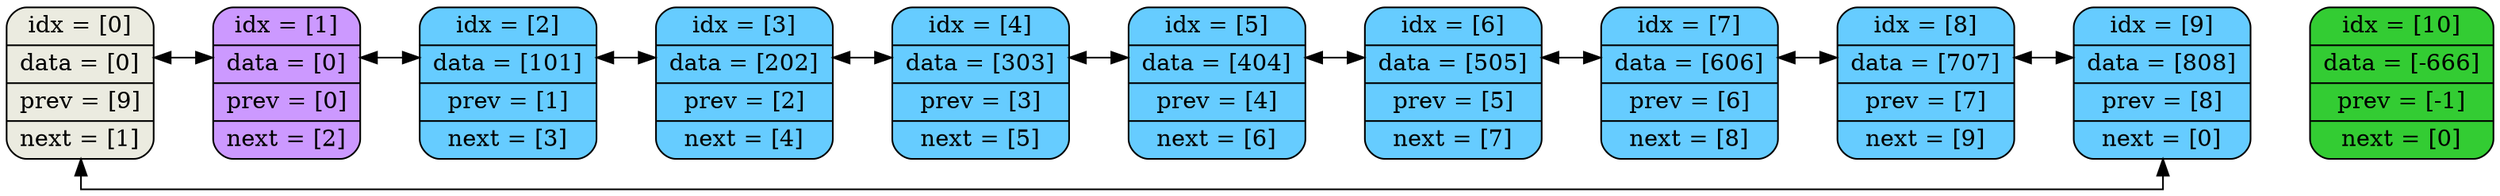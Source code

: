 digraph G {
	rankdir=LR;
	splines=ortho;
	node [shape=octagon; style="filled"; fillcolor="#ff8080"];
	element0 [shape=Mrecord; style="filled"; fillcolor="#ebebe0"; label = "idx = [0] | data = [0] | prev = [9] | next = [1] "];
	element1 [shape=Mrecord; style="filled"; fillcolor="#cc99ff"; label = "idx = [1] | data = [0] | prev = [0] | next = [2] "];
	element2 [shape=Mrecord; style="filled"; fillcolor="#66ccff"; label = "idx = [2] | data = [101] | prev = [1] | next = [3] "];
	element3 [shape=Mrecord; style="filled"; fillcolor="#66ccff"; label = "idx = [3] | data = [202] | prev = [2] | next = [4] "];
	element4 [shape=Mrecord; style="filled"; fillcolor="#66ccff"; label = "idx = [4] | data = [303] | prev = [3] | next = [5] "];
	element5 [shape=Mrecord; style="filled"; fillcolor="#66ccff"; label = "idx = [5] | data = [404] | prev = [4] | next = [6] "];
	element6 [shape=Mrecord; style="filled"; fillcolor="#66ccff"; label = "idx = [6] | data = [505] | prev = [5] | next = [7] "];
	element7 [shape=Mrecord; style="filled"; fillcolor="#66ccff"; label = "idx = [7] | data = [606] | prev = [6] | next = [8] "];
	element8 [shape=Mrecord; style="filled"; fillcolor="#66ccff"; label = "idx = [8] | data = [707] | prev = [7] | next = [9] "];
	element9 [shape=Mrecord; style="filled"; fillcolor="#66ccff"; label = "idx = [9] | data = [808] | prev = [8] | next = [0] "];
	element10 [shape=Mrecord; style="filled"; fillcolor="#33cc33"; label = "idx = [10] | data = [-666] | prev = [-1] | next = [0] "];
	edge [color=invis];
	element0->element1;
	element1->element2;
	element2->element3;
	element3->element4;
	element4->element5;
	element5->element6;
	element6->element7;
	element7->element8;
	element8->element9;
	element9->element10;
	edge [style=""];
	element0->element1[dir=both, color=black; constraint=false];
	element1->element2[dir=both, color=black; constraint=false];
	element2->element3[dir=both, color=black; constraint=false];
	element3->element4[dir=both, color=black; constraint=false];
	element4->element5[dir=both, color=black; constraint=false];
	element5->element6[dir=both, color=black; constraint=false];
	element6->element7[dir=both, color=black; constraint=false];
	element7->element8[dir=both, color=black; constraint=false];
	element8->element9[dir=both, color=black; constraint=false];
	element9->element0[dir=both, color=black; constraint=false];
}
